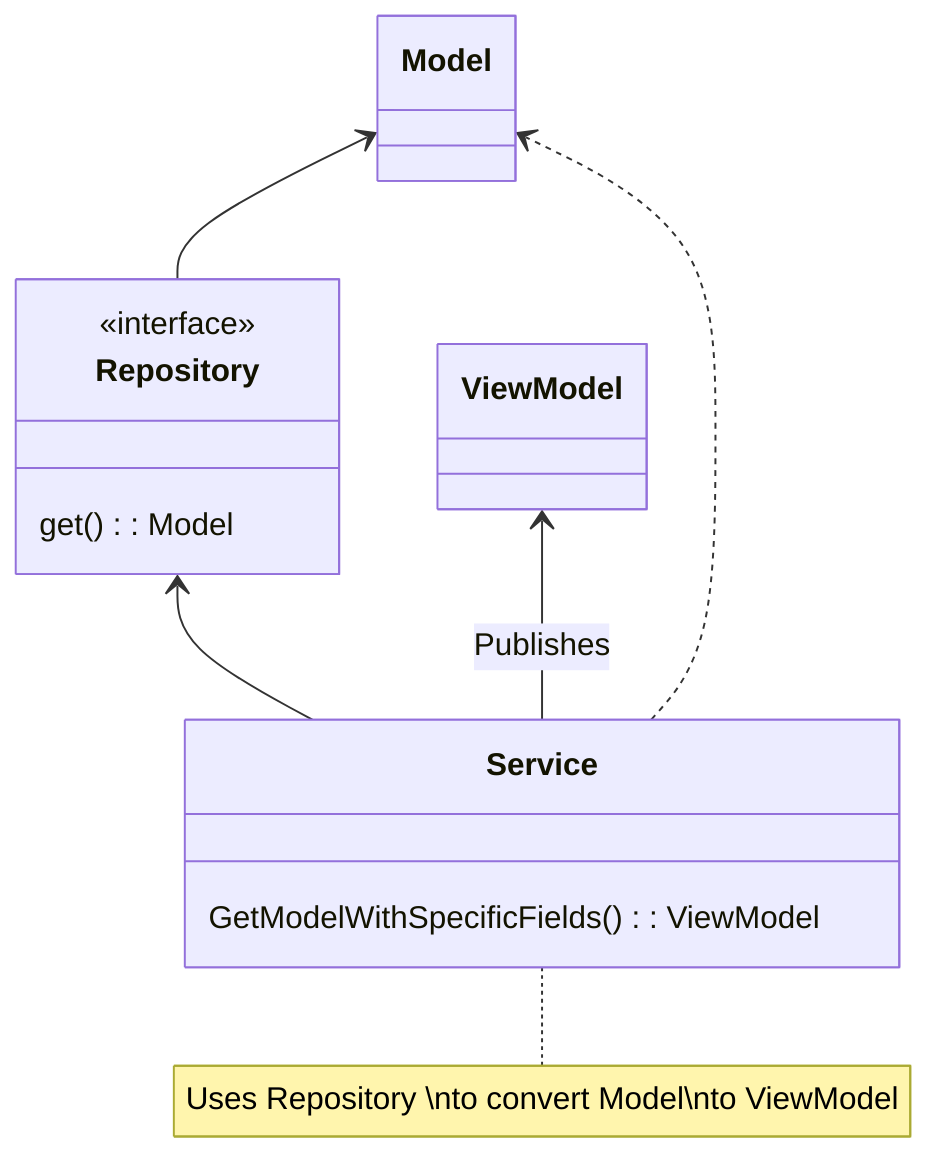 classDiagram
    direction BT
    Repository --> Model
    Service ..> Model
    Service --> ViewModel: Publishes
    Service --> Repository

    class Repository {
        <<interface>>
        get(): Model
    }

    class Service {
        GetModelWithSpecificFields(): ViewModel
    }
note for Service "Uses Repository \nto convert Model\nto ViewModel"
